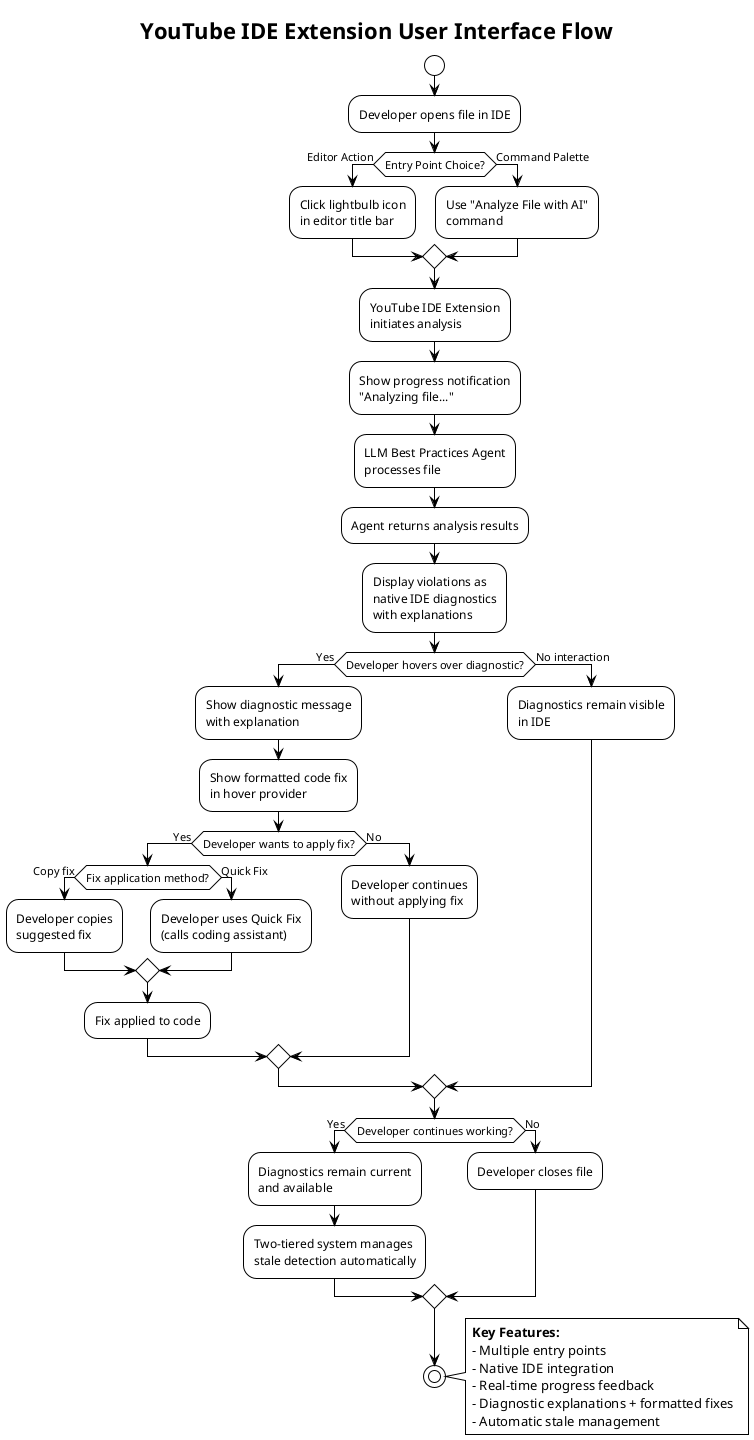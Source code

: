 @startuml User Interface Flow
!theme plain
skinparam backgroundColor #FFFFFF

title YouTube IDE Extension User Interface Flow

start

:Developer opens file in IDE;

if (Entry Point Choice?) then (Editor Action)
    :Click lightbulb icon\nin editor title bar;
else (Command Palette)
    :Use "Analyze File with AI"\ncommand;
endif

:YouTube IDE Extension\ninitiates analysis;

:Show progress notification\n"Analyzing file...";

:LLM Best Practices Agent\nprocesses file;

:Agent returns analysis results;

:Display violations as\nnative IDE diagnostics\nwith explanations;

if (Developer hovers over diagnostic?) then (Yes)
    :Show diagnostic message\nwith explanation;
    :Show formatted code fix\nin hover provider;
    
    if (Developer wants to apply fix?) then (Yes)
        if (Fix application method?) then (Copy fix)
            :Developer copies\nsuggested fix;
        else (Quick Fix)
            :Developer uses Quick Fix\n(calls coding assistant);
        endif
        :Fix applied to code;
    else (No)
        :Developer continues\nwithout applying fix;
    endif
else (No interaction)
    :Diagnostics remain visible\nin IDE;
endif

if (Developer continues working?) then (Yes)
    :Diagnostics remain current\nand available;
    :Two-tiered system manages\nstale detection automatically;
else (No)
    :Developer closes file;
endif

stop

note right
**Key Features:**
- Multiple entry points
- Native IDE integration
- Real-time progress feedback
- Diagnostic explanations + formatted fixes
- Automatic stale management
end note

@enduml
